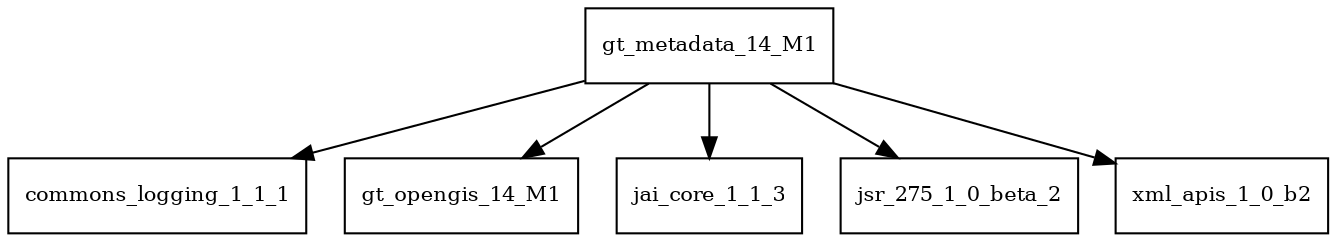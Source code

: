 digraph gt_metadata_14_M1_dependencies {
  node [shape = box, fontsize=10.0];
  gt_metadata_14_M1 -> commons_logging_1_1_1;
  gt_metadata_14_M1 -> gt_opengis_14_M1;
  gt_metadata_14_M1 -> jai_core_1_1_3;
  gt_metadata_14_M1 -> jsr_275_1_0_beta_2;
  gt_metadata_14_M1 -> xml_apis_1_0_b2;
}
